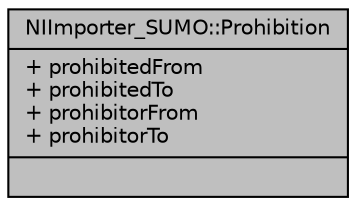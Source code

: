 digraph "NIImporter_SUMO::Prohibition"
{
  edge [fontname="Helvetica",fontsize="10",labelfontname="Helvetica",labelfontsize="10"];
  node [fontname="Helvetica",fontsize="10",shape=record];
  Node1 [label="{NIImporter_SUMO::Prohibition\n|+ prohibitedFrom\l+ prohibitedTo\l+ prohibitorFrom\l+ prohibitorTo\l|}",height=0.2,width=0.4,color="black", fillcolor="grey75", style="filled", fontcolor="black"];
}
